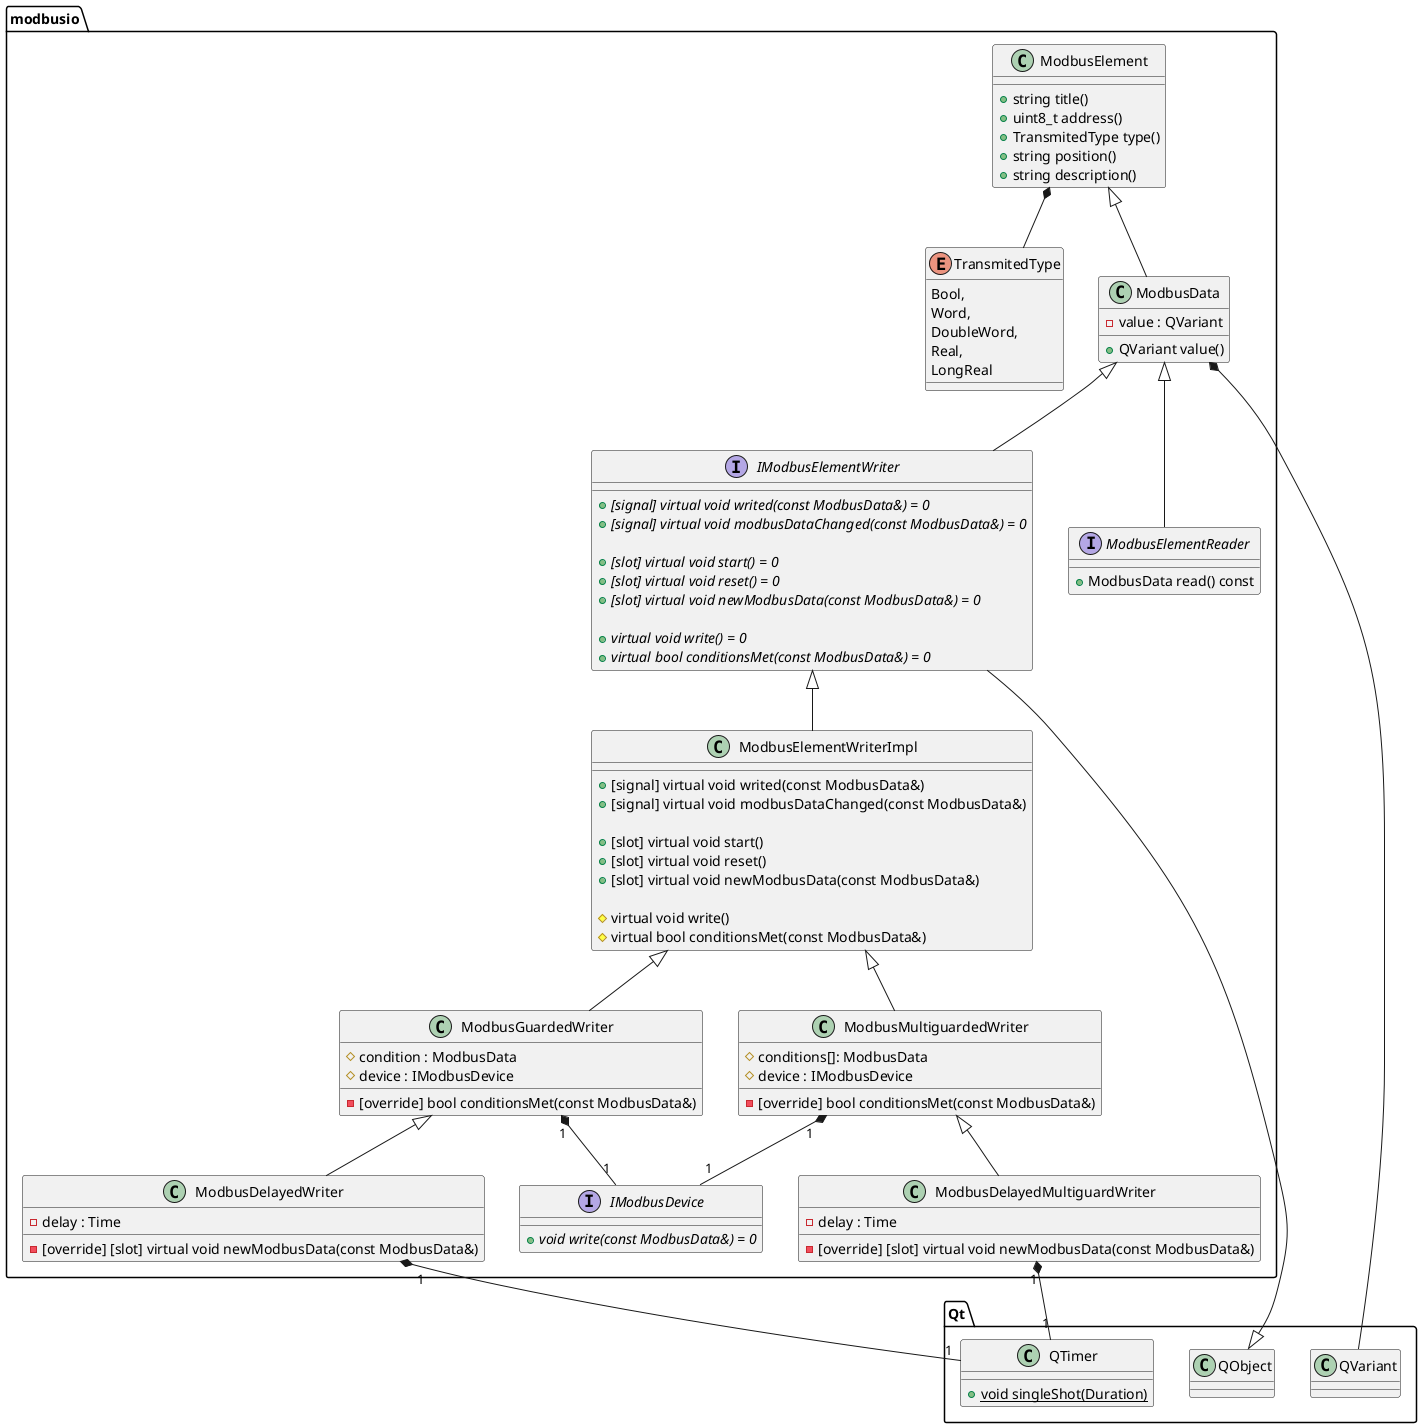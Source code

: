 @startuml

namespace Qt {
    class QTimer {
        +{static} void singleShot(Duration)
    }

    class QObject
    class QVariant
}

namespace modbusio {
    enum TransmitedType {
        Bool,
        Word,
        DoubleWord,
        Real,
        LongReal
    }

    interface IModbusDevice {
        + {abstract} void write(const ModbusData&) = 0
    }

    class ModbusElement {
        + string title()
        + uint8_t address()
        + TransmitedType type()
        + string position()
        + string description()
    }

    class ModbusData {
        - value : QVariant
        ' + void setValue(Data)
        + QVariant value()
    }

    interface IModbusElementWriter {
        + {abstract} [signal] virtual void writed(const ModbusData&) = 0
        + {abstract} [signal] virtual void modbusDataChanged(const ModbusData&) = 0

        + {abstract} [slot] virtual void start() = 0
        + {abstract} [slot] virtual void reset() = 0
        + {abstract} [slot] virtual void newModbusData(const ModbusData&) = 0

        + {abstract} virtual void write() = 0        
        + {abstract} virtual bool conditionsMet(const ModbusData&) = 0
    }

    class ModbusElementWriterImpl {
        + [signal] virtual void writed(const ModbusData&)
        + [signal] virtual void modbusDataChanged(const ModbusData&)

        + [slot] virtual void start()
        + [slot] virtual void reset()
        + [slot] virtual void newModbusData(const ModbusData&)

        # virtual void write()
        # virtual bool conditionsMet(const ModbusData&)
    }

    interface ModbusElementReader {
        + ModbusData read() const
    }

    class ModbusGuardedWriter {
        - [override] bool conditionsMet(const ModbusData&)
        # condition : ModbusData
        # device : IModbusDevice
    }

    class ModbusDelayedWriter {
        - [override] [slot] virtual void newModbusData(const ModbusData&)
        - delay : Time
    }

    class ModbusMultiguardedWriter {
        - [override] bool conditionsMet(const ModbusData&)
        # conditions[]: ModbusData
        # device : IModbusDevice
    }

    class ModbusDelayedMultiguardWriter {
        - [override] [slot] virtual void newModbusData(const ModbusData&)
        - delay : Time
    }

    ModbusElement *-- TransmitedType
    ModbusElement <|-- ModbusData
    ModbusData *-- Qt.QVariant
    
    ModbusData <|-- IModbusElementWriter 
    Qt.QObject <|-- IModbusElementWriter
    ModbusData <|-- ModbusElementReader 

    IModbusElementWriter <|-- ModbusElementWriterImpl

    ModbusElementWriterImpl <|-- ModbusGuardedWriter
    ModbusGuardedWriter "1" *-- "1" IModbusDevice
    
    ModbusGuardedWriter <|-- ModbusDelayedWriter
    ModbusDelayedWriter "1" *-- "1" Qt.QTimer
    
    ModbusElementWriterImpl <|-- ModbusMultiguardedWriter 
    ModbusMultiguardedWriter "1" *-- "1" IModbusDevice

    ModbusMultiguardedWriter <|-- ModbusDelayedMultiguardWriter
    ModbusDelayedMultiguardWriter "1" *-- "1" Qt.QTimer
}

@enduml